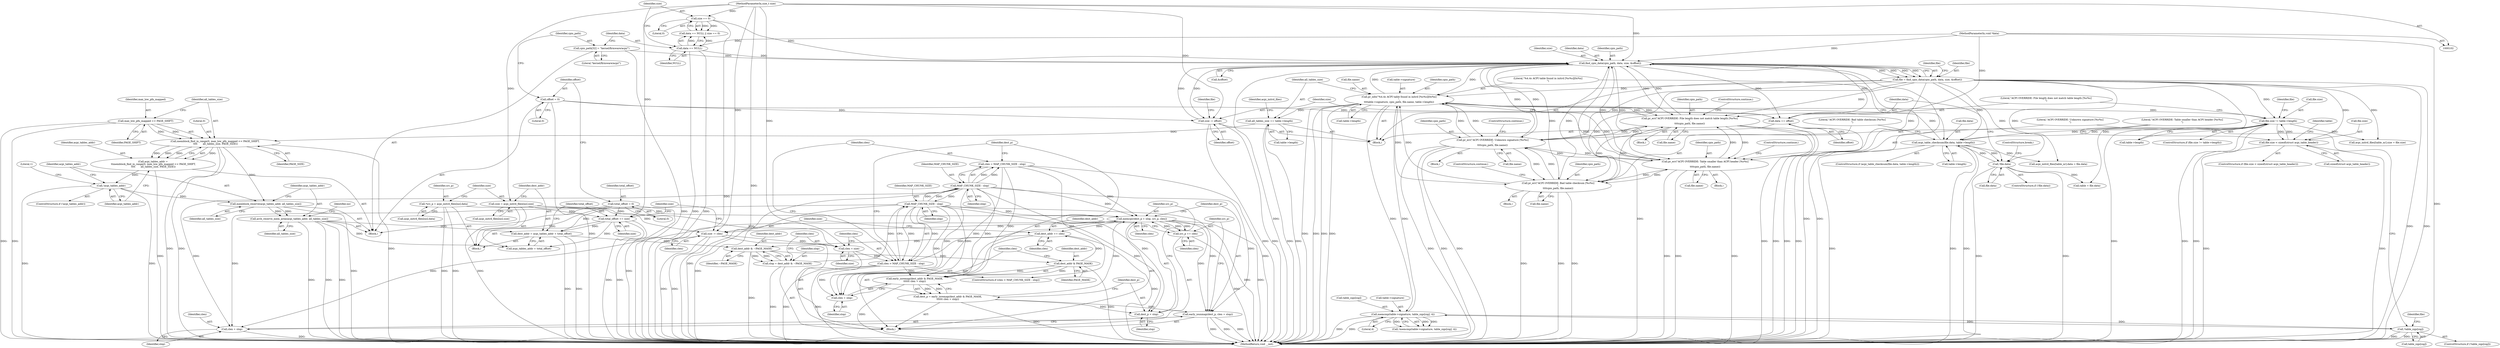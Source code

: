 digraph "0_linux_a4a5ed2835e8ea042868b7401dced3f517cafa76_0@integer" {
"1000375" [label="(Call,clen = MAP_CHUNK_SIZE - slop)"];
"1000377" [label="(Call,MAP_CHUNK_SIZE - slop)"];
"1000372" [label="(Call,MAP_CHUNK_SIZE - slop)"];
"1000361" [label="(Call,slop = dest_addr & ~PAGE_MASK)"];
"1000363" [label="(Call,dest_addr & ~PAGE_MASK)"];
"1000403" [label="(Call,dest_addr += clen)"];
"1000389" [label="(Call,memcpy(dest_p + slop, src_p, clen))"];
"1000380" [label="(Call,dest_p = early_ioremap(dest_addr & PAGE_MASK,\n\t\t\t\t\t\t clen + slop))"];
"1000382" [label="(Call,early_ioremap(dest_addr & PAGE_MASK,\n\t\t\t\t\t\t clen + slop))"];
"1000383" [label="(Call,dest_addr & PAGE_MASK)"];
"1000375" [label="(Call,clen = MAP_CHUNK_SIZE - slop)"];
"1000370" [label="(Call,clen > MAP_CHUNK_SIZE - slop)"];
"1000366" [label="(Call,clen = size)"];
"1000406" [label="(Call,size -= clen)"];
"1000104" [label="(MethodParameterIn,size_t size)"];
"1000339" [label="(Call,size = acpi_initrd_files[no].size)"];
"1000400" [label="(Call,src_p += clen)"];
"1000331" [label="(Call,*src_p = acpi_initrd_files[no].data)"];
"1000347" [label="(Call,dest_addr = acpi_tables_addr + total_offset)"];
"1000317" [label="(Call,arch_reserve_mem_area(acpi_tables_addr, all_tables_size))"];
"1000314" [label="(Call,memblock_reserve(acpi_tables_addr, all_tables_size))"];
"1000308" [label="(Call,!acpi_tables_addr)"];
"1000298" [label="(Call,acpi_tables_addr =\n \t\tmemblock_find_in_range(0, max_low_pfn_mapped << PAGE_SHIFT,\n \t\t\t\t       all_tables_size, PAGE_SIZE))"];
"1000300" [label="(Call,memblock_find_in_range(0, max_low_pfn_mapped << PAGE_SHIFT,\n \t\t\t\t       all_tables_size, PAGE_SIZE))"];
"1000302" [label="(Call,max_low_pfn_mapped << PAGE_SHIFT)"];
"1000262" [label="(Call,all_tables_size += table->length)"];
"1000250" [label="(Call,pr_info(\"%4.4s ACPI table found in initrd [%s%s][0x%x]\n\",\n\t\t\ttable->signature, cpio_path, file.name, table->length))"];
"1000196" [label="(Call,memcmp(table->signature, table_sigs[sig], 4))"];
"1000206" [label="(Call,!table_sigs[sig])"];
"1000147" [label="(Call,find_cpio_data(cpio_path, data, size, &offset))"];
"1000122" [label="(Call,cpio_path[32] = \"kernel/firmware/acpi/\")"];
"1000227" [label="(Call,pr_err(\"ACPI OVERRIDE: File length does not match table length [%s%s]\n\",\n\t\t\t\tcpio_path, file.name))"];
"1000211" [label="(Call,pr_err(\"ACPI OVERRIDE: Unknown signature [%s%s]\n\",\n\t\t\t\tcpio_path, file.name))"];
"1000173" [label="(Call,pr_err(\"ACPI OVERRIDE: Table smaller than ACPI header [%s%s]\n\",\n\t\t\t\tcpio_path, file.name))"];
"1000243" [label="(Call,pr_err(\"ACPI OVERRIDE: Bad table checksum [%s%s]\n\",\n\t\t\t\tcpio_path, file.name))"];
"1000145" [label="(Call,file = find_cpio_data(cpio_path, data, size, &offset))"];
"1000159" [label="(Call,data += offset)"];
"1000117" [label="(Call,offset = 0)"];
"1000103" [label="(MethodParameterIn,void *data)"];
"1000128" [label="(Call,data == NULL)"];
"1000131" [label="(Call,size == 0)"];
"1000162" [label="(Call,size -= offset)"];
"1000235" [label="(Call,acpi_table_checksum(file.data, table->length))"];
"1000154" [label="(Call,!file.data)"];
"1000219" [label="(Call,file.size != table->length)"];
"1000166" [label="(Call,file.size < sizeof(struct acpi_table_header))"];
"1000355" [label="(Call,total_offset += size)"];
"1000113" [label="(Call,total_offset = 0)"];
"1000395" [label="(Call,early_iounmap(dest_p, clen + slop))"];
"1000397" [label="(Call,clen + slop)"];
"1000386" [label="(Call,clen + slop)"];
"1000390" [label="(Call,dest_p + slop)"];
"1000396" [label="(Identifier,dest_p)"];
"1000404" [label="(Identifier,dest_addr)"];
"1000381" [label="(Identifier,dest_p)"];
"1000175" [label="(Identifier,cpio_path)"];
"1000246" [label="(Call,file.name)"];
"1000244" [label="(Literal,\"ACPI OVERRIDE: Bad table checksum [%s%s]\n\")"];
"1000195" [label="(Call,!memcmp(table->signature, table_sigs[sig], 4))"];
"1000228" [label="(Literal,\"ACPI OVERRIDE: File length does not match table length [%s%s]\n\")"];
"1000249" [label="(ControlStructure,continue;)"];
"1000180" [label="(Call,table = file.data)"];
"1000409" [label="(MethodReturn,void __init)"];
"1000363" [label="(Call,dest_addr & ~PAGE_MASK)"];
"1000105" [label="(Block,)"];
"1000314" [label="(Call,memblock_reserve(acpi_tables_addr, all_tables_size))"];
"1000153" [label="(ControlStructure,if (!file.data))"];
"1000235" [label="(Call,acpi_table_checksum(file.data, table->length))"];
"1000103" [label="(MethodParameterIn,void *data)"];
"1000123" [label="(Identifier,cpio_path)"];
"1000155" [label="(Call,file.data)"];
"1000386" [label="(Call,clen + slop)"];
"1000251" [label="(Literal,\"%4.4s ACPI table found in initrd [%s%s][0x%x]\n\")"];
"1000267" [label="(Call,acpi_initrd_files[table_nr].data = file.data)"];
"1000300" [label="(Call,memblock_find_in_range(0, max_low_pfn_mapped << PAGE_SHIFT,\n \t\t\t\t       all_tables_size, PAGE_SIZE))"];
"1000150" [label="(Identifier,size)"];
"1000317" [label="(Call,arch_reserve_mem_area(acpi_tables_addr, all_tables_size))"];
"1000239" [label="(Call,table->length)"];
"1000370" [label="(Call,clen > MAP_CHUNK_SIZE - slop)"];
"1000331" [label="(Call,*src_p = acpi_initrd_files[no].data)"];
"1000378" [label="(Identifier,MAP_CHUNK_SIZE)"];
"1000394" [label="(Identifier,clen)"];
"1000340" [label="(Identifier,size)"];
"1000145" [label="(Call,file = find_cpio_data(cpio_path, data, size, &offset))"];
"1000276" [label="(Call,acpi_initrd_files[table_nr].size = file.size)"];
"1000104" [label="(MethodParameterIn,size_t size)"];
"1000364" [label="(Identifier,dest_addr)"];
"1000318" [label="(Identifier,acpi_tables_addr)"];
"1000212" [label="(Literal,\"ACPI OVERRIDE: Unknown signature [%s%s]\n\")"];
"1000236" [label="(Call,file.data)"];
"1000393" [label="(Identifier,src_p)"];
"1000217" [label="(ControlStructure,continue;)"];
"1000392" [label="(Identifier,slop)"];
"1000114" [label="(Identifier,total_offset)"];
"1000166" [label="(Call,file.size < sizeof(struct acpi_table_header))"];
"1000181" [label="(Identifier,table)"];
"1000302" [label="(Call,max_low_pfn_mapped << PAGE_SHIFT)"];
"1000213" [label="(Identifier,cpio_path)"];
"1000385" [label="(Identifier,PAGE_MASK)"];
"1000210" [label="(Block,)"];
"1000400" [label="(Call,src_p += clen)"];
"1000226" [label="(Block,)"];
"1000391" [label="(Identifier,dest_p)"];
"1000259" [label="(Call,table->length)"];
"1000162" [label="(Call,size -= offset)"];
"1000156" [label="(Identifier,file)"];
"1000408" [label="(Identifier,clen)"];
"1000242" [label="(Block,)"];
"1000163" [label="(Identifier,size)"];
"1000118" [label="(Identifier,offset)"];
"1000405" [label="(Identifier,clen)"];
"1000375" [label="(Call,clen = MAP_CHUNK_SIZE - slop)"];
"1000203" [label="(Literal,4)"];
"1000312" [label="(Literal,1)"];
"1000129" [label="(Identifier,data)"];
"1000176" [label="(Call,file.name)"];
"1000233" [label="(ControlStructure,continue;)"];
"1000219" [label="(Call,file.size != table->length)"];
"1000147" [label="(Call,find_cpio_data(cpio_path, data, size, &offset))"];
"1000229" [label="(Identifier,cpio_path)"];
"1000252" [label="(Call,table->signature)"];
"1000366" [label="(Call,clen = size)"];
"1000298" [label="(Call,acpi_tables_addr =\n \t\tmemblock_find_in_range(0, max_low_pfn_mapped << PAGE_SHIFT,\n \t\t\t\t       all_tables_size, PAGE_SIZE))"];
"1000376" [label="(Identifier,clen)"];
"1000220" [label="(Call,file.size)"];
"1000305" [label="(Identifier,all_tables_size)"];
"1000128" [label="(Call,data == NULL)"];
"1000207" [label="(Call,table_sigs[sig])"];
"1000341" [label="(Call,acpi_initrd_files[no].size)"];
"1000303" [label="(Identifier,max_low_pfn_mapped)"];
"1000263" [label="(Identifier,all_tables_size)"];
"1000132" [label="(Identifier,size)"];
"1000158" [label="(ControlStructure,break;)"];
"1000214" [label="(Call,file.name)"];
"1000234" [label="(ControlStructure,if (acpi_table_checksum(file.data, table->length)))"];
"1000255" [label="(Identifier,cpio_path)"];
"1000256" [label="(Call,file.name)"];
"1000250" [label="(Call,pr_info(\"%4.4s ACPI table found in initrd [%s%s][0x%x]\n\",\n\t\t\ttable->signature, cpio_path, file.name, table->length))"];
"1000262" [label="(Call,all_tables_size += table->length)"];
"1000365" [label="(Identifier,~PAGE_MASK)"];
"1000154" [label="(Call,!file.data)"];
"1000362" [label="(Identifier,slop)"];
"1000373" [label="(Identifier,MAP_CHUNK_SIZE)"];
"1000117" [label="(Call,offset = 0)"];
"1000205" [label="(ControlStructure,if (!table_sigs[sig]))"];
"1000119" [label="(Literal,0)"];
"1000237" [label="(Identifier,file)"];
"1000315" [label="(Identifier,acpi_tables_addr)"];
"1000387" [label="(Identifier,clen)"];
"1000173" [label="(Call,pr_err(\"ACPI OVERRIDE: Table smaller than ACPI header [%s%s]\n\",\n\t\t\t\tcpio_path, file.name))"];
"1000170" [label="(Call,sizeof(struct acpi_table_header))"];
"1000395" [label="(Call,early_iounmap(dest_p, clen + slop))"];
"1000374" [label="(Identifier,slop)"];
"1000270" [label="(Identifier,acpi_initrd_files)"];
"1000308" [label="(Call,!acpi_tables_addr)"];
"1000223" [label="(Call,table->length)"];
"1000113" [label="(Call,total_offset = 0)"];
"1000151" [label="(Call,&offset)"];
"1000206" [label="(Call,!table_sigs[sig])"];
"1000164" [label="(Identifier,offset)"];
"1000397" [label="(Call,clen + slop)"];
"1000347" [label="(Call,dest_addr = acpi_tables_addr + total_offset)"];
"1000383" [label="(Call,dest_addr & PAGE_MASK)"];
"1000349" [label="(Call,acpi_tables_addr + total_offset)"];
"1000356" [label="(Identifier,total_offset)"];
"1000357" [label="(Identifier,size)"];
"1000165" [label="(ControlStructure,if (file.size < sizeof(struct acpi_table_header)))"];
"1000382" [label="(Call,early_ioremap(dest_addr & PAGE_MASK,\n\t\t\t\t\t\t clen + slop))"];
"1000309" [label="(Identifier,acpi_tables_addr)"];
"1000211" [label="(Call,pr_err(\"ACPI OVERRIDE: Unknown signature [%s%s]\n\",\n\t\t\t\tcpio_path, file.name))"];
"1000197" [label="(Call,table->signature)"];
"1000407" [label="(Identifier,size)"];
"1000339" [label="(Call,size = acpi_initrd_files[no].size)"];
"1000371" [label="(Identifier,clen)"];
"1000367" [label="(Identifier,clen)"];
"1000149" [label="(Identifier,data)"];
"1000122" [label="(Call,cpio_path[32] = \"kernel/firmware/acpi/\")"];
"1000196" [label="(Call,memcmp(table->signature, table_sigs[sig], 4))"];
"1000333" [label="(Call,acpi_initrd_files[no].data)"];
"1000304" [label="(Identifier,PAGE_SHIFT)"];
"1000329" [label="(Block,)"];
"1000167" [label="(Call,file.size)"];
"1000360" [label="(Block,)"];
"1000127" [label="(Call,data == NULL || size == 0)"];
"1000307" [label="(ControlStructure,if (!acpi_tables_addr))"];
"1000148" [label="(Identifier,cpio_path)"];
"1000390" [label="(Call,dest_p + slop)"];
"1000403" [label="(Call,dest_addr += clen)"];
"1000146" [label="(Identifier,file)"];
"1000380" [label="(Call,dest_p = early_ioremap(dest_addr & PAGE_MASK,\n\t\t\t\t\t\t clen + slop))"];
"1000243" [label="(Call,pr_err(\"ACPI OVERRIDE: Bad table checksum [%s%s]\n\",\n\t\t\t\tcpio_path, file.name))"];
"1000299" [label="(Identifier,acpi_tables_addr)"];
"1000361" [label="(Call,slop = dest_addr & ~PAGE_MASK)"];
"1000124" [label="(Literal,\"kernel/firmware/acpi/\")"];
"1000372" [label="(Call,MAP_CHUNK_SIZE - slop)"];
"1000399" [label="(Identifier,slop)"];
"1000144" [label="(Block,)"];
"1000369" [label="(ControlStructure,if (clen > MAP_CHUNK_SIZE - slop))"];
"1000384" [label="(Identifier,dest_addr)"];
"1000200" [label="(Call,table_sigs[sig])"];
"1000348" [label="(Identifier,dest_addr)"];
"1000316" [label="(Identifier,all_tables_size)"];
"1000168" [label="(Identifier,file)"];
"1000115" [label="(Literal,0)"];
"1000227" [label="(Call,pr_err(\"ACPI OVERRIDE: File length does not match table length [%s%s]\n\",\n\t\t\t\tcpio_path, file.name))"];
"1000319" [label="(Identifier,all_tables_size)"];
"1000161" [label="(Identifier,offset)"];
"1000359" [label="(Identifier,size)"];
"1000332" [label="(Identifier,src_p)"];
"1000301" [label="(Literal,0)"];
"1000172" [label="(Block,)"];
"1000160" [label="(Identifier,data)"];
"1000174" [label="(Literal,\"ACPI OVERRIDE: Table smaller than ACPI header [%s%s]\n\")"];
"1000355" [label="(Call,total_offset += size)"];
"1000377" [label="(Call,MAP_CHUNK_SIZE - slop)"];
"1000406" [label="(Call,size -= clen)"];
"1000131" [label="(Call,size == 0)"];
"1000133" [label="(Literal,0)"];
"1000221" [label="(Identifier,file)"];
"1000230" [label="(Call,file.name)"];
"1000401" [label="(Identifier,src_p)"];
"1000398" [label="(Identifier,clen)"];
"1000306" [label="(Identifier,PAGE_SIZE)"];
"1000322" [label="(Identifier,no)"];
"1000264" [label="(Call,table->length)"];
"1000388" [label="(Identifier,slop)"];
"1000130" [label="(Identifier,NULL)"];
"1000389" [label="(Call,memcpy(dest_p + slop, src_p, clen))"];
"1000159" [label="(Call,data += offset)"];
"1000245" [label="(Identifier,cpio_path)"];
"1000402" [label="(Identifier,clen)"];
"1000218" [label="(ControlStructure,if (file.size != table->length))"];
"1000179" [label="(ControlStructure,continue;)"];
"1000379" [label="(Identifier,slop)"];
"1000368" [label="(Identifier,size)"];
"1000375" -> "1000369"  [label="AST: "];
"1000375" -> "1000377"  [label="CFG: "];
"1000376" -> "1000375"  [label="AST: "];
"1000377" -> "1000375"  [label="AST: "];
"1000381" -> "1000375"  [label="CFG: "];
"1000375" -> "1000409"  [label="DDG: "];
"1000377" -> "1000375"  [label="DDG: "];
"1000377" -> "1000375"  [label="DDG: "];
"1000375" -> "1000382"  [label="DDG: "];
"1000375" -> "1000386"  [label="DDG: "];
"1000375" -> "1000389"  [label="DDG: "];
"1000377" -> "1000379"  [label="CFG: "];
"1000378" -> "1000377"  [label="AST: "];
"1000379" -> "1000377"  [label="AST: "];
"1000377" -> "1000409"  [label="DDG: "];
"1000377" -> "1000372"  [label="DDG: "];
"1000372" -> "1000377"  [label="DDG: "];
"1000372" -> "1000377"  [label="DDG: "];
"1000377" -> "1000382"  [label="DDG: "];
"1000377" -> "1000386"  [label="DDG: "];
"1000377" -> "1000389"  [label="DDG: "];
"1000377" -> "1000390"  [label="DDG: "];
"1000377" -> "1000395"  [label="DDG: "];
"1000377" -> "1000397"  [label="DDG: "];
"1000372" -> "1000370"  [label="AST: "];
"1000372" -> "1000374"  [label="CFG: "];
"1000373" -> "1000372"  [label="AST: "];
"1000374" -> "1000372"  [label="AST: "];
"1000370" -> "1000372"  [label="CFG: "];
"1000372" -> "1000409"  [label="DDG: "];
"1000372" -> "1000370"  [label="DDG: "];
"1000372" -> "1000370"  [label="DDG: "];
"1000361" -> "1000372"  [label="DDG: "];
"1000372" -> "1000382"  [label="DDG: "];
"1000372" -> "1000386"  [label="DDG: "];
"1000372" -> "1000389"  [label="DDG: "];
"1000372" -> "1000390"  [label="DDG: "];
"1000372" -> "1000395"  [label="DDG: "];
"1000372" -> "1000397"  [label="DDG: "];
"1000361" -> "1000360"  [label="AST: "];
"1000361" -> "1000363"  [label="CFG: "];
"1000362" -> "1000361"  [label="AST: "];
"1000363" -> "1000361"  [label="AST: "];
"1000367" -> "1000361"  [label="CFG: "];
"1000361" -> "1000409"  [label="DDG: "];
"1000363" -> "1000361"  [label="DDG: "];
"1000363" -> "1000361"  [label="DDG: "];
"1000363" -> "1000365"  [label="CFG: "];
"1000364" -> "1000363"  [label="AST: "];
"1000365" -> "1000363"  [label="AST: "];
"1000363" -> "1000409"  [label="DDG: "];
"1000403" -> "1000363"  [label="DDG: "];
"1000347" -> "1000363"  [label="DDG: "];
"1000363" -> "1000383"  [label="DDG: "];
"1000403" -> "1000360"  [label="AST: "];
"1000403" -> "1000405"  [label="CFG: "];
"1000404" -> "1000403"  [label="AST: "];
"1000405" -> "1000403"  [label="AST: "];
"1000407" -> "1000403"  [label="CFG: "];
"1000403" -> "1000409"  [label="DDG: "];
"1000389" -> "1000403"  [label="DDG: "];
"1000383" -> "1000403"  [label="DDG: "];
"1000389" -> "1000360"  [label="AST: "];
"1000389" -> "1000394"  [label="CFG: "];
"1000390" -> "1000389"  [label="AST: "];
"1000393" -> "1000389"  [label="AST: "];
"1000394" -> "1000389"  [label="AST: "];
"1000396" -> "1000389"  [label="CFG: "];
"1000389" -> "1000409"  [label="DDG: "];
"1000389" -> "1000409"  [label="DDG: "];
"1000380" -> "1000389"  [label="DDG: "];
"1000400" -> "1000389"  [label="DDG: "];
"1000331" -> "1000389"  [label="DDG: "];
"1000370" -> "1000389"  [label="DDG: "];
"1000389" -> "1000395"  [label="DDG: "];
"1000389" -> "1000397"  [label="DDG: "];
"1000389" -> "1000400"  [label="DDG: "];
"1000389" -> "1000400"  [label="DDG: "];
"1000389" -> "1000406"  [label="DDG: "];
"1000380" -> "1000360"  [label="AST: "];
"1000380" -> "1000382"  [label="CFG: "];
"1000381" -> "1000380"  [label="AST: "];
"1000382" -> "1000380"  [label="AST: "];
"1000391" -> "1000380"  [label="CFG: "];
"1000380" -> "1000409"  [label="DDG: "];
"1000382" -> "1000380"  [label="DDG: "];
"1000382" -> "1000380"  [label="DDG: "];
"1000380" -> "1000390"  [label="DDG: "];
"1000380" -> "1000395"  [label="DDG: "];
"1000382" -> "1000386"  [label="CFG: "];
"1000383" -> "1000382"  [label="AST: "];
"1000386" -> "1000382"  [label="AST: "];
"1000382" -> "1000409"  [label="DDG: "];
"1000383" -> "1000382"  [label="DDG: "];
"1000383" -> "1000382"  [label="DDG: "];
"1000370" -> "1000382"  [label="DDG: "];
"1000383" -> "1000385"  [label="CFG: "];
"1000384" -> "1000383"  [label="AST: "];
"1000385" -> "1000383"  [label="AST: "];
"1000387" -> "1000383"  [label="CFG: "];
"1000383" -> "1000409"  [label="DDG: "];
"1000370" -> "1000369"  [label="AST: "];
"1000371" -> "1000370"  [label="AST: "];
"1000376" -> "1000370"  [label="CFG: "];
"1000381" -> "1000370"  [label="CFG: "];
"1000370" -> "1000409"  [label="DDG: "];
"1000370" -> "1000409"  [label="DDG: "];
"1000366" -> "1000370"  [label="DDG: "];
"1000370" -> "1000386"  [label="DDG: "];
"1000366" -> "1000360"  [label="AST: "];
"1000366" -> "1000368"  [label="CFG: "];
"1000367" -> "1000366"  [label="AST: "];
"1000368" -> "1000366"  [label="AST: "];
"1000371" -> "1000366"  [label="CFG: "];
"1000406" -> "1000366"  [label="DDG: "];
"1000104" -> "1000366"  [label="DDG: "];
"1000339" -> "1000366"  [label="DDG: "];
"1000406" -> "1000360"  [label="AST: "];
"1000406" -> "1000408"  [label="CFG: "];
"1000407" -> "1000406"  [label="AST: "];
"1000408" -> "1000406"  [label="AST: "];
"1000359" -> "1000406"  [label="CFG: "];
"1000406" -> "1000409"  [label="DDG: "];
"1000406" -> "1000409"  [label="DDG: "];
"1000104" -> "1000406"  [label="DDG: "];
"1000339" -> "1000406"  [label="DDG: "];
"1000104" -> "1000102"  [label="AST: "];
"1000104" -> "1000409"  [label="DDG: "];
"1000104" -> "1000131"  [label="DDG: "];
"1000104" -> "1000147"  [label="DDG: "];
"1000104" -> "1000162"  [label="DDG: "];
"1000104" -> "1000339"  [label="DDG: "];
"1000104" -> "1000355"  [label="DDG: "];
"1000339" -> "1000329"  [label="AST: "];
"1000339" -> "1000341"  [label="CFG: "];
"1000340" -> "1000339"  [label="AST: "];
"1000341" -> "1000339"  [label="AST: "];
"1000348" -> "1000339"  [label="CFG: "];
"1000339" -> "1000409"  [label="DDG: "];
"1000339" -> "1000355"  [label="DDG: "];
"1000400" -> "1000360"  [label="AST: "];
"1000400" -> "1000402"  [label="CFG: "];
"1000401" -> "1000400"  [label="AST: "];
"1000402" -> "1000400"  [label="AST: "];
"1000404" -> "1000400"  [label="CFG: "];
"1000400" -> "1000409"  [label="DDG: "];
"1000331" -> "1000329"  [label="AST: "];
"1000331" -> "1000333"  [label="CFG: "];
"1000332" -> "1000331"  [label="AST: "];
"1000333" -> "1000331"  [label="AST: "];
"1000340" -> "1000331"  [label="CFG: "];
"1000331" -> "1000409"  [label="DDG: "];
"1000331" -> "1000409"  [label="DDG: "];
"1000347" -> "1000329"  [label="AST: "];
"1000347" -> "1000349"  [label="CFG: "];
"1000348" -> "1000347"  [label="AST: "];
"1000349" -> "1000347"  [label="AST: "];
"1000356" -> "1000347"  [label="CFG: "];
"1000347" -> "1000409"  [label="DDG: "];
"1000347" -> "1000409"  [label="DDG: "];
"1000317" -> "1000347"  [label="DDG: "];
"1000355" -> "1000347"  [label="DDG: "];
"1000113" -> "1000347"  [label="DDG: "];
"1000317" -> "1000105"  [label="AST: "];
"1000317" -> "1000319"  [label="CFG: "];
"1000318" -> "1000317"  [label="AST: "];
"1000319" -> "1000317"  [label="AST: "];
"1000322" -> "1000317"  [label="CFG: "];
"1000317" -> "1000409"  [label="DDG: "];
"1000317" -> "1000409"  [label="DDG: "];
"1000317" -> "1000409"  [label="DDG: "];
"1000314" -> "1000317"  [label="DDG: "];
"1000314" -> "1000317"  [label="DDG: "];
"1000317" -> "1000349"  [label="DDG: "];
"1000314" -> "1000105"  [label="AST: "];
"1000314" -> "1000316"  [label="CFG: "];
"1000315" -> "1000314"  [label="AST: "];
"1000316" -> "1000314"  [label="AST: "];
"1000318" -> "1000314"  [label="CFG: "];
"1000314" -> "1000409"  [label="DDG: "];
"1000308" -> "1000314"  [label="DDG: "];
"1000300" -> "1000314"  [label="DDG: "];
"1000308" -> "1000307"  [label="AST: "];
"1000308" -> "1000309"  [label="CFG: "];
"1000309" -> "1000308"  [label="AST: "];
"1000312" -> "1000308"  [label="CFG: "];
"1000315" -> "1000308"  [label="CFG: "];
"1000308" -> "1000409"  [label="DDG: "];
"1000308" -> "1000409"  [label="DDG: "];
"1000298" -> "1000308"  [label="DDG: "];
"1000298" -> "1000105"  [label="AST: "];
"1000298" -> "1000300"  [label="CFG: "];
"1000299" -> "1000298"  [label="AST: "];
"1000300" -> "1000298"  [label="AST: "];
"1000309" -> "1000298"  [label="CFG: "];
"1000298" -> "1000409"  [label="DDG: "];
"1000300" -> "1000298"  [label="DDG: "];
"1000300" -> "1000298"  [label="DDG: "];
"1000300" -> "1000298"  [label="DDG: "];
"1000300" -> "1000298"  [label="DDG: "];
"1000300" -> "1000306"  [label="CFG: "];
"1000301" -> "1000300"  [label="AST: "];
"1000302" -> "1000300"  [label="AST: "];
"1000305" -> "1000300"  [label="AST: "];
"1000306" -> "1000300"  [label="AST: "];
"1000300" -> "1000409"  [label="DDG: "];
"1000300" -> "1000409"  [label="DDG: "];
"1000300" -> "1000409"  [label="DDG: "];
"1000302" -> "1000300"  [label="DDG: "];
"1000302" -> "1000300"  [label="DDG: "];
"1000262" -> "1000300"  [label="DDG: "];
"1000302" -> "1000304"  [label="CFG: "];
"1000303" -> "1000302"  [label="AST: "];
"1000304" -> "1000302"  [label="AST: "];
"1000305" -> "1000302"  [label="CFG: "];
"1000302" -> "1000409"  [label="DDG: "];
"1000302" -> "1000409"  [label="DDG: "];
"1000262" -> "1000144"  [label="AST: "];
"1000262" -> "1000264"  [label="CFG: "];
"1000263" -> "1000262"  [label="AST: "];
"1000264" -> "1000262"  [label="AST: "];
"1000270" -> "1000262"  [label="CFG: "];
"1000262" -> "1000409"  [label="DDG: "];
"1000262" -> "1000409"  [label="DDG: "];
"1000250" -> "1000262"  [label="DDG: "];
"1000250" -> "1000144"  [label="AST: "];
"1000250" -> "1000259"  [label="CFG: "];
"1000251" -> "1000250"  [label="AST: "];
"1000252" -> "1000250"  [label="AST: "];
"1000255" -> "1000250"  [label="AST: "];
"1000256" -> "1000250"  [label="AST: "];
"1000259" -> "1000250"  [label="AST: "];
"1000263" -> "1000250"  [label="CFG: "];
"1000250" -> "1000409"  [label="DDG: "];
"1000250" -> "1000409"  [label="DDG: "];
"1000250" -> "1000409"  [label="DDG: "];
"1000250" -> "1000409"  [label="DDG: "];
"1000250" -> "1000147"  [label="DDG: "];
"1000250" -> "1000173"  [label="DDG: "];
"1000250" -> "1000196"  [label="DDG: "];
"1000250" -> "1000211"  [label="DDG: "];
"1000250" -> "1000219"  [label="DDG: "];
"1000250" -> "1000227"  [label="DDG: "];
"1000250" -> "1000243"  [label="DDG: "];
"1000196" -> "1000250"  [label="DDG: "];
"1000147" -> "1000250"  [label="DDG: "];
"1000211" -> "1000250"  [label="DDG: "];
"1000173" -> "1000250"  [label="DDG: "];
"1000227" -> "1000250"  [label="DDG: "];
"1000243" -> "1000250"  [label="DDG: "];
"1000145" -> "1000250"  [label="DDG: "];
"1000235" -> "1000250"  [label="DDG: "];
"1000196" -> "1000195"  [label="AST: "];
"1000196" -> "1000203"  [label="CFG: "];
"1000197" -> "1000196"  [label="AST: "];
"1000200" -> "1000196"  [label="AST: "];
"1000203" -> "1000196"  [label="AST: "];
"1000195" -> "1000196"  [label="CFG: "];
"1000196" -> "1000409"  [label="DDG: "];
"1000196" -> "1000409"  [label="DDG: "];
"1000196" -> "1000195"  [label="DDG: "];
"1000196" -> "1000195"  [label="DDG: "];
"1000196" -> "1000195"  [label="DDG: "];
"1000206" -> "1000196"  [label="DDG: "];
"1000196" -> "1000206"  [label="DDG: "];
"1000206" -> "1000205"  [label="AST: "];
"1000206" -> "1000207"  [label="CFG: "];
"1000207" -> "1000206"  [label="AST: "];
"1000212" -> "1000206"  [label="CFG: "];
"1000221" -> "1000206"  [label="CFG: "];
"1000206" -> "1000409"  [label="DDG: "];
"1000206" -> "1000409"  [label="DDG: "];
"1000147" -> "1000145"  [label="AST: "];
"1000147" -> "1000151"  [label="CFG: "];
"1000148" -> "1000147"  [label="AST: "];
"1000149" -> "1000147"  [label="AST: "];
"1000150" -> "1000147"  [label="AST: "];
"1000151" -> "1000147"  [label="AST: "];
"1000145" -> "1000147"  [label="CFG: "];
"1000147" -> "1000409"  [label="DDG: "];
"1000147" -> "1000409"  [label="DDG: "];
"1000147" -> "1000409"  [label="DDG: "];
"1000147" -> "1000409"  [label="DDG: "];
"1000147" -> "1000145"  [label="DDG: "];
"1000147" -> "1000145"  [label="DDG: "];
"1000147" -> "1000145"  [label="DDG: "];
"1000147" -> "1000145"  [label="DDG: "];
"1000122" -> "1000147"  [label="DDG: "];
"1000227" -> "1000147"  [label="DDG: "];
"1000211" -> "1000147"  [label="DDG: "];
"1000243" -> "1000147"  [label="DDG: "];
"1000173" -> "1000147"  [label="DDG: "];
"1000159" -> "1000147"  [label="DDG: "];
"1000128" -> "1000147"  [label="DDG: "];
"1000103" -> "1000147"  [label="DDG: "];
"1000131" -> "1000147"  [label="DDG: "];
"1000162" -> "1000147"  [label="DDG: "];
"1000147" -> "1000159"  [label="DDG: "];
"1000147" -> "1000162"  [label="DDG: "];
"1000147" -> "1000173"  [label="DDG: "];
"1000147" -> "1000211"  [label="DDG: "];
"1000147" -> "1000227"  [label="DDG: "];
"1000147" -> "1000243"  [label="DDG: "];
"1000122" -> "1000105"  [label="AST: "];
"1000122" -> "1000124"  [label="CFG: "];
"1000123" -> "1000122"  [label="AST: "];
"1000124" -> "1000122"  [label="AST: "];
"1000129" -> "1000122"  [label="CFG: "];
"1000122" -> "1000409"  [label="DDG: "];
"1000227" -> "1000226"  [label="AST: "];
"1000227" -> "1000230"  [label="CFG: "];
"1000228" -> "1000227"  [label="AST: "];
"1000229" -> "1000227"  [label="AST: "];
"1000230" -> "1000227"  [label="AST: "];
"1000233" -> "1000227"  [label="CFG: "];
"1000227" -> "1000409"  [label="DDG: "];
"1000227" -> "1000409"  [label="DDG: "];
"1000227" -> "1000409"  [label="DDG: "];
"1000227" -> "1000173"  [label="DDG: "];
"1000227" -> "1000211"  [label="DDG: "];
"1000211" -> "1000227"  [label="DDG: "];
"1000173" -> "1000227"  [label="DDG: "];
"1000243" -> "1000227"  [label="DDG: "];
"1000145" -> "1000227"  [label="DDG: "];
"1000227" -> "1000243"  [label="DDG: "];
"1000211" -> "1000210"  [label="AST: "];
"1000211" -> "1000214"  [label="CFG: "];
"1000212" -> "1000211"  [label="AST: "];
"1000213" -> "1000211"  [label="AST: "];
"1000214" -> "1000211"  [label="AST: "];
"1000217" -> "1000211"  [label="CFG: "];
"1000211" -> "1000409"  [label="DDG: "];
"1000211" -> "1000409"  [label="DDG: "];
"1000211" -> "1000409"  [label="DDG: "];
"1000211" -> "1000173"  [label="DDG: "];
"1000173" -> "1000211"  [label="DDG: "];
"1000243" -> "1000211"  [label="DDG: "];
"1000145" -> "1000211"  [label="DDG: "];
"1000211" -> "1000243"  [label="DDG: "];
"1000173" -> "1000172"  [label="AST: "];
"1000173" -> "1000176"  [label="CFG: "];
"1000174" -> "1000173"  [label="AST: "];
"1000175" -> "1000173"  [label="AST: "];
"1000176" -> "1000173"  [label="AST: "];
"1000179" -> "1000173"  [label="CFG: "];
"1000173" -> "1000409"  [label="DDG: "];
"1000173" -> "1000409"  [label="DDG: "];
"1000173" -> "1000409"  [label="DDG: "];
"1000243" -> "1000173"  [label="DDG: "];
"1000145" -> "1000173"  [label="DDG: "];
"1000173" -> "1000243"  [label="DDG: "];
"1000243" -> "1000242"  [label="AST: "];
"1000243" -> "1000246"  [label="CFG: "];
"1000244" -> "1000243"  [label="AST: "];
"1000245" -> "1000243"  [label="AST: "];
"1000246" -> "1000243"  [label="AST: "];
"1000249" -> "1000243"  [label="CFG: "];
"1000243" -> "1000409"  [label="DDG: "];
"1000243" -> "1000409"  [label="DDG: "];
"1000243" -> "1000409"  [label="DDG: "];
"1000145" -> "1000243"  [label="DDG: "];
"1000145" -> "1000144"  [label="AST: "];
"1000146" -> "1000145"  [label="AST: "];
"1000156" -> "1000145"  [label="CFG: "];
"1000145" -> "1000409"  [label="DDG: "];
"1000145" -> "1000409"  [label="DDG: "];
"1000145" -> "1000154"  [label="DDG: "];
"1000145" -> "1000166"  [label="DDG: "];
"1000145" -> "1000180"  [label="DDG: "];
"1000145" -> "1000219"  [label="DDG: "];
"1000145" -> "1000235"  [label="DDG: "];
"1000145" -> "1000267"  [label="DDG: "];
"1000145" -> "1000276"  [label="DDG: "];
"1000159" -> "1000144"  [label="AST: "];
"1000159" -> "1000161"  [label="CFG: "];
"1000160" -> "1000159"  [label="AST: "];
"1000161" -> "1000159"  [label="AST: "];
"1000163" -> "1000159"  [label="CFG: "];
"1000159" -> "1000409"  [label="DDG: "];
"1000117" -> "1000159"  [label="DDG: "];
"1000103" -> "1000159"  [label="DDG: "];
"1000117" -> "1000105"  [label="AST: "];
"1000117" -> "1000119"  [label="CFG: "];
"1000118" -> "1000117"  [label="AST: "];
"1000119" -> "1000117"  [label="AST: "];
"1000123" -> "1000117"  [label="CFG: "];
"1000117" -> "1000409"  [label="DDG: "];
"1000117" -> "1000162"  [label="DDG: "];
"1000103" -> "1000102"  [label="AST: "];
"1000103" -> "1000409"  [label="DDG: "];
"1000103" -> "1000128"  [label="DDG: "];
"1000128" -> "1000127"  [label="AST: "];
"1000128" -> "1000130"  [label="CFG: "];
"1000129" -> "1000128"  [label="AST: "];
"1000130" -> "1000128"  [label="AST: "];
"1000132" -> "1000128"  [label="CFG: "];
"1000127" -> "1000128"  [label="CFG: "];
"1000128" -> "1000409"  [label="DDG: "];
"1000128" -> "1000409"  [label="DDG: "];
"1000128" -> "1000127"  [label="DDG: "];
"1000128" -> "1000127"  [label="DDG: "];
"1000131" -> "1000127"  [label="AST: "];
"1000131" -> "1000133"  [label="CFG: "];
"1000132" -> "1000131"  [label="AST: "];
"1000133" -> "1000131"  [label="AST: "];
"1000127" -> "1000131"  [label="CFG: "];
"1000131" -> "1000409"  [label="DDG: "];
"1000131" -> "1000127"  [label="DDG: "];
"1000131" -> "1000127"  [label="DDG: "];
"1000162" -> "1000144"  [label="AST: "];
"1000162" -> "1000164"  [label="CFG: "];
"1000163" -> "1000162"  [label="AST: "];
"1000164" -> "1000162"  [label="AST: "];
"1000168" -> "1000162"  [label="CFG: "];
"1000162" -> "1000409"  [label="DDG: "];
"1000162" -> "1000409"  [label="DDG: "];
"1000235" -> "1000234"  [label="AST: "];
"1000235" -> "1000239"  [label="CFG: "];
"1000236" -> "1000235"  [label="AST: "];
"1000239" -> "1000235"  [label="AST: "];
"1000244" -> "1000235"  [label="CFG: "];
"1000251" -> "1000235"  [label="CFG: "];
"1000235" -> "1000409"  [label="DDG: "];
"1000235" -> "1000409"  [label="DDG: "];
"1000235" -> "1000409"  [label="DDG: "];
"1000235" -> "1000154"  [label="DDG: "];
"1000235" -> "1000219"  [label="DDG: "];
"1000154" -> "1000235"  [label="DDG: "];
"1000219" -> "1000235"  [label="DDG: "];
"1000235" -> "1000267"  [label="DDG: "];
"1000154" -> "1000153"  [label="AST: "];
"1000154" -> "1000155"  [label="CFG: "];
"1000155" -> "1000154"  [label="AST: "];
"1000158" -> "1000154"  [label="CFG: "];
"1000160" -> "1000154"  [label="CFG: "];
"1000154" -> "1000409"  [label="DDG: "];
"1000154" -> "1000409"  [label="DDG: "];
"1000154" -> "1000180"  [label="DDG: "];
"1000219" -> "1000218"  [label="AST: "];
"1000219" -> "1000223"  [label="CFG: "];
"1000220" -> "1000219"  [label="AST: "];
"1000223" -> "1000219"  [label="AST: "];
"1000228" -> "1000219"  [label="CFG: "];
"1000237" -> "1000219"  [label="CFG: "];
"1000219" -> "1000409"  [label="DDG: "];
"1000219" -> "1000409"  [label="DDG: "];
"1000219" -> "1000409"  [label="DDG: "];
"1000219" -> "1000166"  [label="DDG: "];
"1000166" -> "1000219"  [label="DDG: "];
"1000219" -> "1000276"  [label="DDG: "];
"1000166" -> "1000165"  [label="AST: "];
"1000166" -> "1000170"  [label="CFG: "];
"1000167" -> "1000166"  [label="AST: "];
"1000170" -> "1000166"  [label="AST: "];
"1000174" -> "1000166"  [label="CFG: "];
"1000181" -> "1000166"  [label="CFG: "];
"1000166" -> "1000409"  [label="DDG: "];
"1000166" -> "1000409"  [label="DDG: "];
"1000355" -> "1000329"  [label="AST: "];
"1000355" -> "1000357"  [label="CFG: "];
"1000356" -> "1000355"  [label="AST: "];
"1000357" -> "1000355"  [label="AST: "];
"1000359" -> "1000355"  [label="CFG: "];
"1000355" -> "1000409"  [label="DDG: "];
"1000355" -> "1000409"  [label="DDG: "];
"1000355" -> "1000349"  [label="DDG: "];
"1000113" -> "1000355"  [label="DDG: "];
"1000113" -> "1000105"  [label="AST: "];
"1000113" -> "1000115"  [label="CFG: "];
"1000114" -> "1000113"  [label="AST: "];
"1000115" -> "1000113"  [label="AST: "];
"1000118" -> "1000113"  [label="CFG: "];
"1000113" -> "1000409"  [label="DDG: "];
"1000113" -> "1000349"  [label="DDG: "];
"1000395" -> "1000360"  [label="AST: "];
"1000395" -> "1000397"  [label="CFG: "];
"1000396" -> "1000395"  [label="AST: "];
"1000397" -> "1000395"  [label="AST: "];
"1000401" -> "1000395"  [label="CFG: "];
"1000395" -> "1000409"  [label="DDG: "];
"1000395" -> "1000409"  [label="DDG: "];
"1000395" -> "1000409"  [label="DDG: "];
"1000397" -> "1000399"  [label="CFG: "];
"1000398" -> "1000397"  [label="AST: "];
"1000399" -> "1000397"  [label="AST: "];
"1000397" -> "1000409"  [label="DDG: "];
"1000386" -> "1000388"  [label="CFG: "];
"1000387" -> "1000386"  [label="AST: "];
"1000388" -> "1000386"  [label="AST: "];
"1000390" -> "1000392"  [label="CFG: "];
"1000391" -> "1000390"  [label="AST: "];
"1000392" -> "1000390"  [label="AST: "];
"1000393" -> "1000390"  [label="CFG: "];
}
